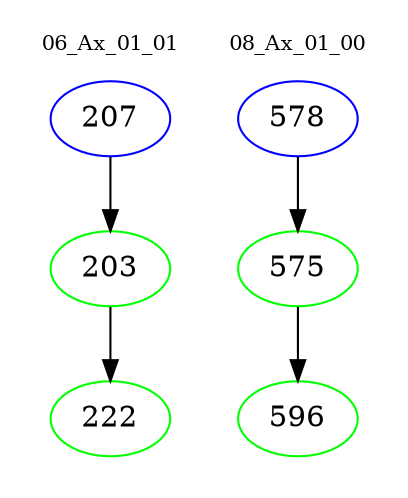 digraph{
subgraph cluster_0 {
color = white
label = "06_Ax_01_01";
fontsize=10;
T0_207 [label="207", color="blue"]
T0_207 -> T0_203 [color="black"]
T0_203 [label="203", color="green"]
T0_203 -> T0_222 [color="black"]
T0_222 [label="222", color="green"]
}
subgraph cluster_1 {
color = white
label = "08_Ax_01_00";
fontsize=10;
T1_578 [label="578", color="blue"]
T1_578 -> T1_575 [color="black"]
T1_575 [label="575", color="green"]
T1_575 -> T1_596 [color="black"]
T1_596 [label="596", color="green"]
}
}
